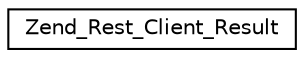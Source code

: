 digraph G
{
  edge [fontname="Helvetica",fontsize="10",labelfontname="Helvetica",labelfontsize="10"];
  node [fontname="Helvetica",fontsize="10",shape=record];
  rankdir="LR";
  Node1 [label="Zend_Rest_Client_Result",height=0.2,width=0.4,color="black", fillcolor="white", style="filled",URL="$class_zend___rest___client___result.html"];
}
